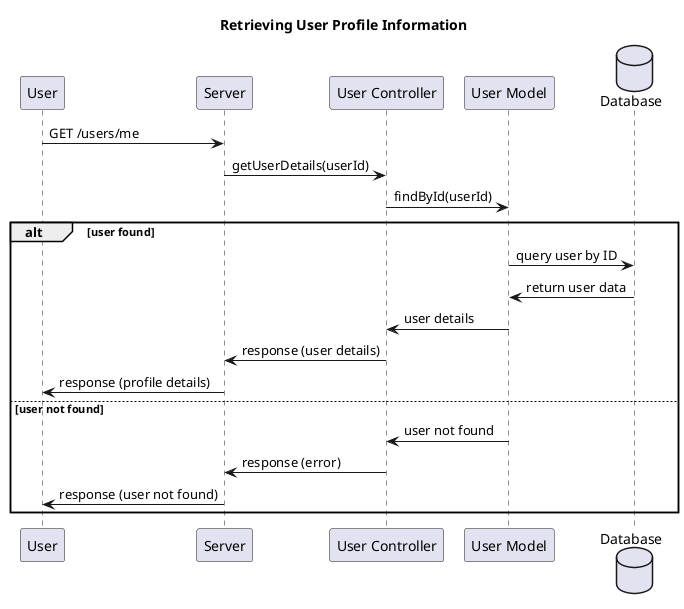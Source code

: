 @startuml Retrieving User Profile Information

title Retrieving User Profile Information

participant "User" as user
participant "Server" as server
participant "User Controller" as userCtrl
participant "User Model" as userModel
database "Database" as db

user -> server: GET /users/me
server -> userCtrl: getUserDetails(userId)
userCtrl -> userModel: findById(userId)

alt user found
    userModel -> db: query user by ID
    db -> userModel: return user data
    userModel -> userCtrl: user details
    userCtrl -> server: response (user details)
    server -> user: response (profile details)
else user not found
    userModel -> userCtrl: user not found
    userCtrl -> server: response (error)
    server -> user: response (user not found)
end

@enduml
